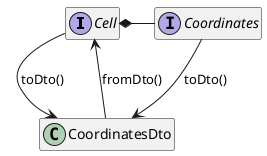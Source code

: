@startuml
hide empty members

interface Cell {
}

Cell *- Coordinates

interface Coordinates {
}

class CoordinatesDto {
}

Cell --> CoordinatesDto : toDto()
Coordinates --> CoordinatesDto : toDto()
CoordinatesDto --> Cell : fromDto()
